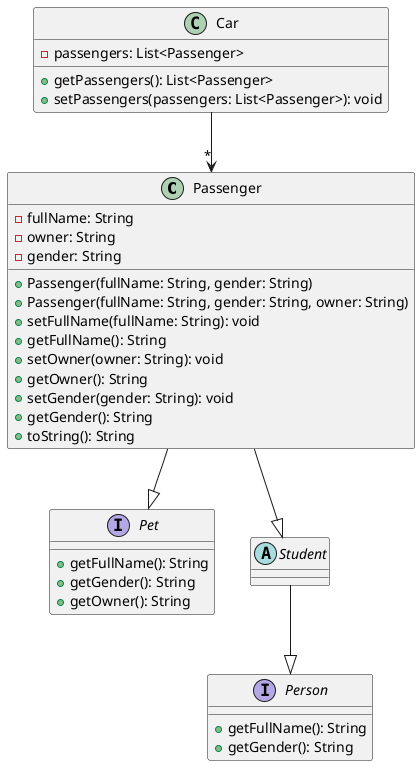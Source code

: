 @startuml

class Passenger {
  -fullName: String
  -owner: String
  -gender: String
  +Passenger(fullName: String, gender: String)
  +Passenger(fullName: String, gender: String, owner: String)
  +setFullName(fullName: String): void
  +getFullName(): String
  +setOwner(owner: String): void
  +getOwner(): String
  +setGender(gender: String): void
  +getGender(): String
  +toString(): String
}

interface Person {
  +getFullName(): String
  +getGender(): String
}

interface Pet {
  +getFullName(): String
  +getGender(): String
  +getOwner(): String
}

Passenger --|> Student
Passenger --|> Pet

class Car {
  -passengers: List<Passenger>
  +getPassengers(): List<Passenger>
  +setPassengers(passengers: List<Passenger>): void
}

Car --> "*" Passenger

abstract class Student {
}

Student --|> Person

@enduml